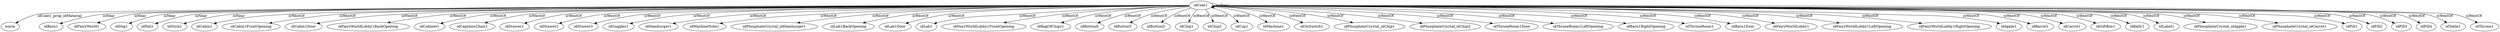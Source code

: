 digraph  {
idCoat1 [node_type=entity_node];
warm [node_type=property_node];
idBarn1 [node_type=entity_node];
idFairyWorld1 [node_type=entity_node];
idDog1 [node_type=entity_node];
idPail1 [node_type=entity_node];
idStick1 [node_type=entity_node];
idCabin1 [node_type=entity_node];
idCabin1FrontOpening [node_type=entity_node];
idCabin1Door [node_type=entity_node];
idFairyWorldLobby1BackOpening [node_type=entity_node];
idCabinet1 [node_type=entity_node];
idCaptainsChair1 [node_type=entity_node];
idDrawer1 [node_type=entity_node];
idDrawer2 [node_type=entity_node];
idDrawer3 [node_type=entity_node];
idGoggles1 [node_type=entity_node];
idHamburger1 [node_type=entity_node];
idMachineNote1 [node_type=entity_node];
idPhosphateCrystal_idHamburger1 [node_type=entity_node];
idLab1BackOpening [node_type=entity_node];
idLab1Door [node_type=entity_node];
idLab1 [node_type=entity_node];
idFairyWorldLobby1FrontOpening [node_type=entity_node];
idBagOfChips1 [node_type=entity_node];
idButtonX [node_type=entity_node];
idButtonY [node_type=entity_node];
idButtonZ [node_type=entity_node];
idChip1 [node_type=entity_node];
idChip2 [node_type=entity_node];
idCup1 [node_type=entity_node];
idMachine1 [node_type=entity_node];
idOnSwitch1 [node_type=entity_node];
idPhosphateCrystal_idChip1 [node_type=entity_node];
idPhosphateCrystal_idChip2 [node_type=entity_node];
idThroneRoom1Door [node_type=entity_node];
idThroneRoom1LeftOpening [node_type=entity_node];
idBarn1RightOpening [node_type=entity_node];
idThroneRoom1 [node_type=entity_node];
idBarn1Door [node_type=entity_node];
idFairyWorldLobby1 [node_type=entity_node];
idFairyWorldLobby1LeftOpening [node_type=entity_node];
idFairyWorldLobby1RightOpening [node_type=entity_node];
idApple1 [node_type=entity_node];
idBarrel1 [node_type=entity_node];
idCarrot1 [node_type=entity_node];
idGiftBox1 [node_type=entity_node];
idKelly1 [node_type=entity_node];
idLabel1 [node_type=entity_node];
idPhosphateCrystal_idApple1 [node_type=entity_node];
idPhosphateCrystal_idCarrot1 [node_type=entity_node];
idPill1 [node_type=entity_node];
idPill2 [node_type=entity_node];
idPill3 [node_type=entity_node];
idPill4 [node_type=entity_node];
idTable1 [node_type=entity_node];
idThrone1 [node_type=entity_node];
idCoat1 -> warm  [edge_type=property, label=idCoat1_prop_idMaterial];
idCoat1 -> idBarn1  [edge_type=relationship, label=isNear];
idCoat1 -> idFairyWorld1  [edge_type=relationship, label=isNear];
idCoat1 -> idDog1  [edge_type=relationship, label=isNear];
idCoat1 -> idPail1  [edge_type=relationship, label=isNear];
idCoat1 -> idStick1  [edge_type=relationship, label=isNear];
idCoat1 -> idCoat1  [edge_type=relationship, label=isNear];
idCoat1 -> idCabin1  [edge_type=relationship, label=isWestOf];
idCoat1 -> idCabin1FrontOpening  [edge_type=relationship, label=isWestOf];
idCoat1 -> idCabin1Door  [edge_type=relationship, label=isWestOf];
idCoat1 -> idFairyWorldLobby1BackOpening  [edge_type=relationship, label=isWestOf];
idCoat1 -> idCabinet1  [edge_type=relationship, label=isWestOf];
idCoat1 -> idCaptainsChair1  [edge_type=relationship, label=isWestOf];
idCoat1 -> idDrawer1  [edge_type=relationship, label=isWestOf];
idCoat1 -> idDrawer2  [edge_type=relationship, label=isWestOf];
idCoat1 -> idDrawer3  [edge_type=relationship, label=isWestOf];
idCoat1 -> idGoggles1  [edge_type=relationship, label=isWestOf];
idCoat1 -> idHamburger1  [edge_type=relationship, label=isWestOf];
idCoat1 -> idMachineNote1  [edge_type=relationship, label=isWestOf];
idCoat1 -> idPhosphateCrystal_idHamburger1  [edge_type=relationship, label=isWestOf];
idCoat1 -> idLab1BackOpening  [edge_type=relationship, label=isWestOf];
idCoat1 -> idLab1Door  [edge_type=relationship, label=isWestOf];
idCoat1 -> idLab1  [edge_type=relationship, label=isWestOf];
idCoat1 -> idFairyWorldLobby1FrontOpening  [edge_type=relationship, label=isWestOf];
idCoat1 -> idBagOfChips1  [edge_type=relationship, label=isWestOf];
idCoat1 -> idButtonX  [edge_type=relationship, label=isWestOf];
idCoat1 -> idButtonY  [edge_type=relationship, label=isWestOf];
idCoat1 -> idButtonZ  [edge_type=relationship, label=isWestOf];
idCoat1 -> idChip1  [edge_type=relationship, label=isWestOf];
idCoat1 -> idChip2  [edge_type=relationship, label=isWestOf];
idCoat1 -> idCup1  [edge_type=relationship, label=isWestOf];
idCoat1 -> idMachine1  [edge_type=relationship, label=isWestOf];
idCoat1 -> idOnSwitch1  [edge_type=relationship, label=isWestOf];
idCoat1 -> idPhosphateCrystal_idChip1  [edge_type=relationship, label=isWestOf];
idCoat1 -> idPhosphateCrystal_idChip2  [edge_type=relationship, label=isWestOf];
idCoat1 -> idThroneRoom1Door  [edge_type=relationship, label=isWestOf];
idCoat1 -> idThroneRoom1LeftOpening  [edge_type=relationship, label=isWestOf];
idCoat1 -> idBarn1RightOpening  [edge_type=relationship, label=isWestOf];
idCoat1 -> idThroneRoom1  [edge_type=relationship, label=isWestOf];
idCoat1 -> idBarn1Door  [edge_type=relationship, label=isWestOf];
idCoat1 -> idFairyWorldLobby1  [edge_type=relationship, label=isWestOf];
idCoat1 -> idFairyWorldLobby1LeftOpening  [edge_type=relationship, label=isWestOf];
idCoat1 -> idFairyWorldLobby1RightOpening  [edge_type=relationship, label=isWestOf];
idCoat1 -> idApple1  [edge_type=relationship, label=isWestOf];
idCoat1 -> idBarrel1  [edge_type=relationship, label=isWestOf];
idCoat1 -> idCarrot1  [edge_type=relationship, label=isWestOf];
idCoat1 -> idGiftBox1  [edge_type=relationship, label=isWestOf];
idCoat1 -> idKelly1  [edge_type=relationship, label=isWestOf];
idCoat1 -> idLabel1  [edge_type=relationship, label=isWestOf];
idCoat1 -> idPhosphateCrystal_idApple1  [edge_type=relationship, label=isWestOf];
idCoat1 -> idPhosphateCrystal_idCarrot1  [edge_type=relationship, label=isWestOf];
idCoat1 -> idPill1  [edge_type=relationship, label=isWestOf];
idCoat1 -> idPill2  [edge_type=relationship, label=isWestOf];
idCoat1 -> idPill3  [edge_type=relationship, label=isWestOf];
idCoat1 -> idPill4  [edge_type=relationship, label=isWestOf];
idCoat1 -> idTable1  [edge_type=relationship, label=isWestOf];
idCoat1 -> idThrone1  [edge_type=relationship, label=isWestOf];
}

